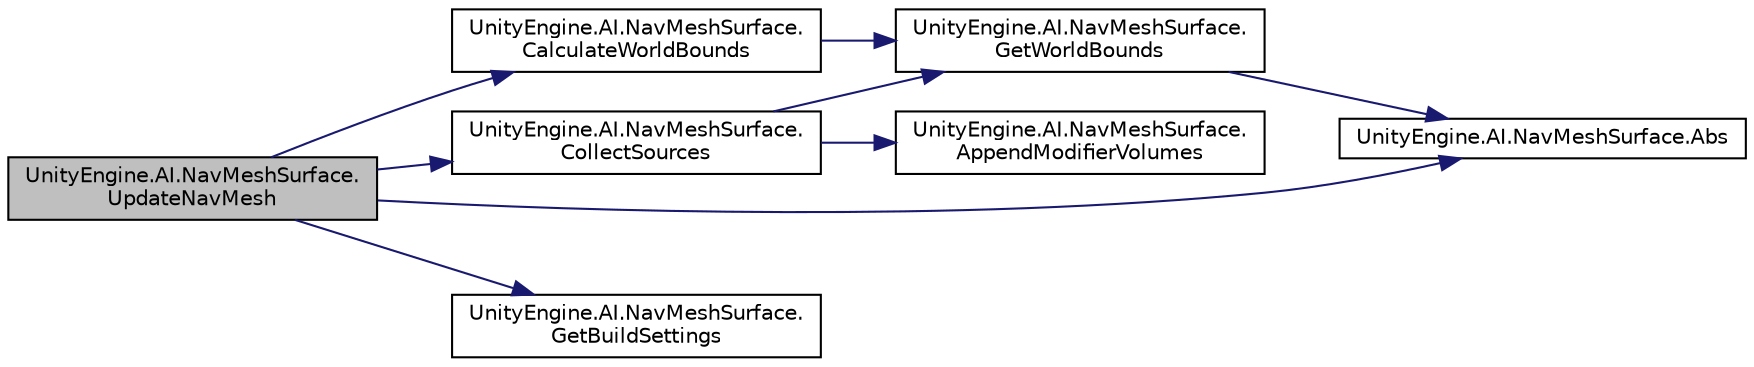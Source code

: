 digraph "UnityEngine.AI.NavMeshSurface.UpdateNavMesh"
{
 // LATEX_PDF_SIZE
  edge [fontname="Helvetica",fontsize="10",labelfontname="Helvetica",labelfontsize="10"];
  node [fontname="Helvetica",fontsize="10",shape=record];
  rankdir="LR";
  Node59 [label="UnityEngine.AI.NavMeshSurface.\lUpdateNavMesh",height=0.2,width=0.4,color="black", fillcolor="grey75", style="filled", fontcolor="black",tooltip=" "];
  Node59 -> Node60 [color="midnightblue",fontsize="10",style="solid",fontname="Helvetica"];
  Node60 [label="UnityEngine.AI.NavMeshSurface.\lCollectSources",height=0.2,width=0.4,color="black", fillcolor="white", style="filled",URL="$class_unity_engine_1_1_a_i_1_1_nav_mesh_surface.html#a9601967a4c230416d0d3e59950bda3f1",tooltip=" "];
  Node60 -> Node61 [color="midnightblue",fontsize="10",style="solid",fontname="Helvetica"];
  Node61 [label="UnityEngine.AI.NavMeshSurface.\lGetWorldBounds",height=0.2,width=0.4,color="black", fillcolor="white", style="filled",URL="$class_unity_engine_1_1_a_i_1_1_nav_mesh_surface.html#a150ec663d0fe35cb17dde4cae86bfc8c",tooltip=" "];
  Node61 -> Node62 [color="midnightblue",fontsize="10",style="solid",fontname="Helvetica"];
  Node62 [label="UnityEngine.AI.NavMeshSurface.Abs",height=0.2,width=0.4,color="black", fillcolor="white", style="filled",URL="$class_unity_engine_1_1_a_i_1_1_nav_mesh_surface.html#ada1d98991b8fe1ded55c3f12601e9aa8",tooltip=" "];
  Node60 -> Node63 [color="midnightblue",fontsize="10",style="solid",fontname="Helvetica"];
  Node63 [label="UnityEngine.AI.NavMeshSurface.\lAppendModifierVolumes",height=0.2,width=0.4,color="black", fillcolor="white", style="filled",URL="$class_unity_engine_1_1_a_i_1_1_nav_mesh_surface.html#ab7d94cb7ef7119ca7cc3a7a30f1c8cb2",tooltip=" "];
  Node59 -> Node62 [color="midnightblue",fontsize="10",style="solid",fontname="Helvetica"];
  Node59 -> Node64 [color="midnightblue",fontsize="10",style="solid",fontname="Helvetica"];
  Node64 [label="UnityEngine.AI.NavMeshSurface.\lCalculateWorldBounds",height=0.2,width=0.4,color="black", fillcolor="white", style="filled",URL="$class_unity_engine_1_1_a_i_1_1_nav_mesh_surface.html#a0661fa8406d166aca8ae06007cce13b2",tooltip=" "];
  Node64 -> Node61 [color="midnightblue",fontsize="10",style="solid",fontname="Helvetica"];
  Node59 -> Node65 [color="midnightblue",fontsize="10",style="solid",fontname="Helvetica"];
  Node65 [label="UnityEngine.AI.NavMeshSurface.\lGetBuildSettings",height=0.2,width=0.4,color="black", fillcolor="white", style="filled",URL="$class_unity_engine_1_1_a_i_1_1_nav_mesh_surface.html#a29b3013714ce2cb0f40489b0094cde15",tooltip=" "];
}
